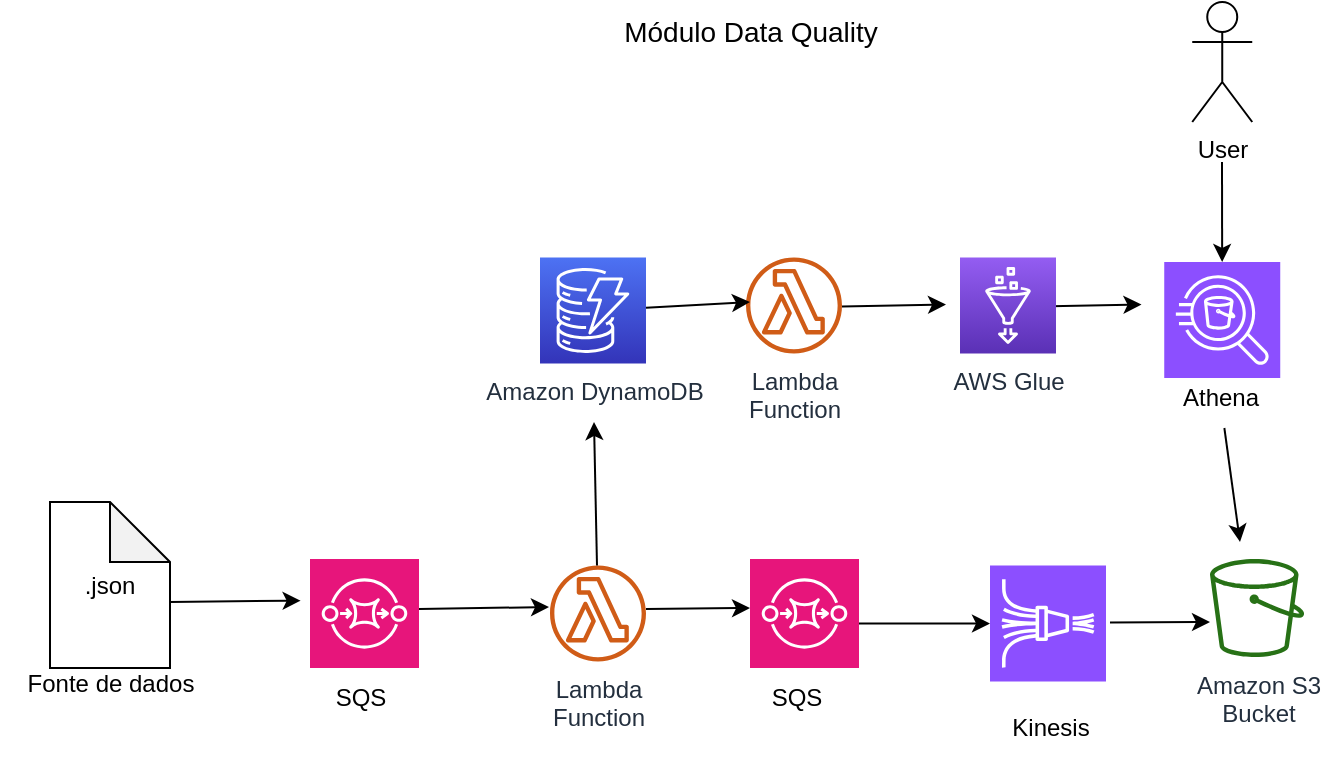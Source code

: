 <mxfile version="23.1.5" type="device">
  <diagram name="Página-1" id="dZrKRO0nS6iRf0OA7EaC">
    <mxGraphModel dx="780" dy="1665" grid="1" gridSize="10" guides="1" tooltips="1" connect="1" arrows="1" fold="1" page="1" pageScale="1" pageWidth="827" pageHeight="1169" math="0" shadow="0">
      <root>
        <mxCell id="0" />
        <mxCell id="1" parent="0" />
        <mxCell id="C_DD_CyQaUzeVKJbldlR-2" value=".json" style="shape=note;whiteSpace=wrap;html=1;backgroundOutline=1;darkOpacity=0.05;" parent="1" vertex="1">
          <mxGeometry x="25" y="-860" width="60" height="83" as="geometry" />
        </mxCell>
        <mxCell id="C_DD_CyQaUzeVKJbldlR-3" value="Fonte de dados&lt;div&gt;&lt;br/&gt;&lt;/div&gt;" style="text;html=1;align=center;verticalAlign=middle;resizable=0;points=[];autosize=1;strokeColor=none;fillColor=none;" parent="1" vertex="1">
          <mxGeometry y="-782.5" width="110" height="40" as="geometry" />
        </mxCell>
        <mxCell id="C_DD_CyQaUzeVKJbldlR-7" value="Amazon S3&lt;br&gt;Bucket&lt;br&gt;" style="outlineConnect=0;fontColor=#232F3E;gradientColor=none;fillColor=#277116;strokeColor=none;dashed=0;verticalLabelPosition=bottom;verticalAlign=top;align=center;html=1;fontSize=12;fontStyle=0;aspect=fixed;pointerEvents=1;shape=mxgraph.aws4.bucket;labelBackgroundColor=#ffffff;" parent="1" vertex="1">
          <mxGeometry x="605" y="-831.5" width="47.12" height="49" as="geometry" />
        </mxCell>
        <mxCell id="C_DD_CyQaUzeVKJbldlR-8" value="Lambda&lt;br&gt;Function&lt;br&gt;" style="outlineConnect=0;fontColor=#232F3E;gradientColor=none;fillColor=#D05C17;strokeColor=none;dashed=0;verticalLabelPosition=bottom;verticalAlign=top;align=center;html=1;fontSize=12;fontStyle=0;aspect=fixed;pointerEvents=1;shape=mxgraph.aws4.lambda_function;labelBackgroundColor=#ffffff;" parent="1" vertex="1">
          <mxGeometry x="275" y="-828.25" width="48" height="48" as="geometry" />
        </mxCell>
        <mxCell id="C_DD_CyQaUzeVKJbldlR-9" value="Lambda&lt;br&gt;Function&lt;br&gt;" style="outlineConnect=0;fontColor=#232F3E;gradientColor=none;fillColor=#D05C17;strokeColor=none;dashed=0;verticalLabelPosition=bottom;verticalAlign=top;align=center;html=1;fontSize=12;fontStyle=0;aspect=fixed;pointerEvents=1;shape=mxgraph.aws4.lambda_function;labelBackgroundColor=#ffffff;" parent="1" vertex="1">
          <mxGeometry x="373" y="-982.25" width="48" height="48" as="geometry" />
        </mxCell>
        <mxCell id="C_DD_CyQaUzeVKJbldlR-10" value="Amazon DynamoDB" style="outlineConnect=0;fontColor=#232F3E;gradientColor=#4D72F3;gradientDirection=north;fillColor=#3334B9;strokeColor=#ffffff;dashed=0;verticalLabelPosition=bottom;verticalAlign=top;align=center;html=1;fontSize=12;fontStyle=0;aspect=fixed;shape=mxgraph.aws4.resourceIcon;resIcon=mxgraph.aws4.dynamodb;labelBackgroundColor=#ffffff;" parent="1" vertex="1">
          <mxGeometry x="270" y="-982.25" width="53" height="53" as="geometry" />
        </mxCell>
        <mxCell id="C_DD_CyQaUzeVKJbldlR-11" value="" style="sketch=0;points=[[0,0,0],[0.25,0,0],[0.5,0,0],[0.75,0,0],[1,0,0],[0,1,0],[0.25,1,0],[0.5,1,0],[0.75,1,0],[1,1,0],[0,0.25,0],[0,0.5,0],[0,0.75,0],[1,0.25,0],[1,0.5,0],[1,0.75,0]];outlineConnect=0;fontColor=#232F3E;fillColor=#8C4FFF;strokeColor=#ffffff;dashed=0;verticalLabelPosition=bottom;verticalAlign=top;align=center;html=1;fontSize=12;fontStyle=0;aspect=fixed;shape=mxgraph.aws4.resourceIcon;resIcon=mxgraph.aws4.athena;" parent="1" vertex="1">
          <mxGeometry x="582.12" y="-980" width="58" height="58" as="geometry" />
        </mxCell>
        <mxCell id="C_DD_CyQaUzeVKJbldlR-13" value="Athena" style="text;html=1;align=center;verticalAlign=middle;resizable=0;points=[];autosize=1;strokeColor=none;fillColor=none;" parent="1" vertex="1">
          <mxGeometry x="580.12" y="-927" width="60" height="30" as="geometry" />
        </mxCell>
        <mxCell id="C_DD_CyQaUzeVKJbldlR-14" value="" style="sketch=0;points=[[0,0,0],[0.25,0,0],[0.5,0,0],[0.75,0,0],[1,0,0],[0,1,0],[0.25,1,0],[0.5,1,0],[0.75,1,0],[1,1,0],[0,0.25,0],[0,0.5,0],[0,0.75,0],[1,0.25,0],[1,0.5,0],[1,0.75,0]];outlineConnect=0;fontColor=#232F3E;fillColor=#E7157B;strokeColor=#ffffff;dashed=0;verticalLabelPosition=bottom;verticalAlign=top;align=center;html=1;fontSize=12;fontStyle=0;aspect=fixed;shape=mxgraph.aws4.resourceIcon;resIcon=mxgraph.aws4.sqs;" parent="1" vertex="1">
          <mxGeometry x="155" y="-831.5" width="54.5" height="54.5" as="geometry" />
        </mxCell>
        <mxCell id="C_DD_CyQaUzeVKJbldlR-15" value="" style="sketch=0;points=[[0,0,0],[0.25,0,0],[0.5,0,0],[0.75,0,0],[1,0,0],[0,1,0],[0.25,1,0],[0.5,1,0],[0.75,1,0],[1,1,0],[0,0.25,0],[0,0.5,0],[0,0.75,0],[1,0.25,0],[1,0.5,0],[1,0.75,0]];outlineConnect=0;fontColor=#232F3E;fillColor=#E7157B;strokeColor=#ffffff;dashed=0;verticalLabelPosition=bottom;verticalAlign=top;align=center;html=1;fontSize=12;fontStyle=0;aspect=fixed;shape=mxgraph.aws4.resourceIcon;resIcon=mxgraph.aws4.sqs;" parent="1" vertex="1">
          <mxGeometry x="375" y="-831.5" width="54.5" height="54.5" as="geometry" />
        </mxCell>
        <mxCell id="C_DD_CyQaUzeVKJbldlR-16" value="SQS" style="text;html=1;align=center;verticalAlign=middle;resizable=0;points=[];autosize=1;strokeColor=none;fillColor=none;" parent="1" vertex="1">
          <mxGeometry x="155" y="-777" width="50" height="30" as="geometry" />
        </mxCell>
        <mxCell id="C_DD_CyQaUzeVKJbldlR-17" value="SQS" style="text;html=1;align=center;verticalAlign=middle;resizable=0;points=[];autosize=1;strokeColor=none;fillColor=none;" parent="1" vertex="1">
          <mxGeometry x="373" y="-777" width="50" height="30" as="geometry" />
        </mxCell>
        <mxCell id="C_DD_CyQaUzeVKJbldlR-20" value="" style="sketch=0;points=[[0,0,0],[0.25,0,0],[0.5,0,0],[0.75,0,0],[1,0,0],[0,1,0],[0.25,1,0],[0.5,1,0],[0.75,1,0],[1,1,0],[0,0.25,0],[0,0.5,0],[0,0.75,0],[1,0.25,0],[1,0.5,0],[1,0.75,0]];outlineConnect=0;fontColor=#232F3E;fillColor=#8C4FFF;strokeColor=#ffffff;dashed=0;verticalLabelPosition=bottom;verticalAlign=top;align=center;html=1;fontSize=12;fontStyle=0;aspect=fixed;shape=mxgraph.aws4.resourceIcon;resIcon=mxgraph.aws4.kinesis_data_firehose;" parent="1" vertex="1">
          <mxGeometry x="495" y="-828.25" width="58" height="58" as="geometry" />
        </mxCell>
        <mxCell id="C_DD_CyQaUzeVKJbldlR-21" value="Kinesis" style="text;html=1;align=center;verticalAlign=middle;resizable=0;points=[];autosize=1;strokeColor=none;fillColor=none;" parent="1" vertex="1">
          <mxGeometry x="495" y="-762" width="60" height="30" as="geometry" />
        </mxCell>
        <mxCell id="C_DD_CyQaUzeVKJbldlR-24" value="" style="endArrow=classic;html=1;rounded=0;entryX=-0.086;entryY=0.382;entryDx=0;entryDy=0;entryPerimeter=0;" parent="1" target="C_DD_CyQaUzeVKJbldlR-14" edge="1">
          <mxGeometry width="50" height="50" relative="1" as="geometry">
            <mxPoint x="85" y="-810" as="sourcePoint" />
            <mxPoint x="135" y="-860" as="targetPoint" />
          </mxGeometry>
        </mxCell>
        <mxCell id="C_DD_CyQaUzeVKJbldlR-25" value="" style="endArrow=classic;html=1;rounded=0;entryX=-0.086;entryY=0.382;entryDx=0;entryDy=0;entryPerimeter=0;" parent="1" edge="1">
          <mxGeometry width="50" height="50" relative="1" as="geometry">
            <mxPoint x="209.5" y="-806.5" as="sourcePoint" />
            <mxPoint x="274.5" y="-807.5" as="targetPoint" />
          </mxGeometry>
        </mxCell>
        <mxCell id="C_DD_CyQaUzeVKJbldlR-26" value="" style="endArrow=classic;html=1;rounded=0;" parent="1" edge="1">
          <mxGeometry width="50" height="50" relative="1" as="geometry">
            <mxPoint x="323" y="-806.5" as="sourcePoint" />
            <mxPoint x="375" y="-807" as="targetPoint" />
          </mxGeometry>
        </mxCell>
        <mxCell id="C_DD_CyQaUzeVKJbldlR-28" value="" style="endArrow=classic;html=1;rounded=0;entryX=0;entryY=0.5;entryDx=0;entryDy=0;entryPerimeter=0;" parent="1" target="C_DD_CyQaUzeVKJbldlR-20" edge="1">
          <mxGeometry width="50" height="50" relative="1" as="geometry">
            <mxPoint x="429.5" y="-799.25" as="sourcePoint" />
            <mxPoint x="481.5" y="-799.75" as="targetPoint" />
          </mxGeometry>
        </mxCell>
        <mxCell id="C_DD_CyQaUzeVKJbldlR-29" value="" style="endArrow=classic;html=1;rounded=0;" parent="1" edge="1">
          <mxGeometry width="50" height="50" relative="1" as="geometry">
            <mxPoint x="555" y="-799.75" as="sourcePoint" />
            <mxPoint x="605" y="-800" as="targetPoint" />
          </mxGeometry>
        </mxCell>
        <mxCell id="C_DD_CyQaUzeVKJbldlR-30" value="" style="endArrow=classic;html=1;rounded=0;" parent="1" source="C_DD_CyQaUzeVKJbldlR-8" edge="1">
          <mxGeometry width="50" height="50" relative="1" as="geometry">
            <mxPoint x="335" y="-870" as="sourcePoint" />
            <mxPoint x="297" y="-900" as="targetPoint" />
          </mxGeometry>
        </mxCell>
        <mxCell id="C_DD_CyQaUzeVKJbldlR-31" value="" style="endArrow=classic;html=1;rounded=0;" parent="1" edge="1">
          <mxGeometry width="50" height="50" relative="1" as="geometry">
            <mxPoint x="421" y="-957.75" as="sourcePoint" />
            <mxPoint x="473" y="-958.75" as="targetPoint" />
          </mxGeometry>
        </mxCell>
        <mxCell id="C_DD_CyQaUzeVKJbldlR-34" value="" style="endArrow=classic;html=1;rounded=0;" parent="1" edge="1">
          <mxGeometry width="50" height="50" relative="1" as="geometry">
            <mxPoint x="518.75" y="-957.75" as="sourcePoint" />
            <mxPoint x="570.75" y="-958.75" as="targetPoint" />
          </mxGeometry>
        </mxCell>
        <mxCell id="C_DD_CyQaUzeVKJbldlR-35" value="" style="endArrow=classic;html=1;rounded=0;entryX=-0.086;entryY=0.382;entryDx=0;entryDy=0;entryPerimeter=0;" parent="1" source="C_DD_CyQaUzeVKJbldlR-10" edge="1">
          <mxGeometry width="50" height="50" relative="1" as="geometry">
            <mxPoint x="335" y="-960" as="sourcePoint" />
            <mxPoint x="375" y="-960" as="targetPoint" />
          </mxGeometry>
        </mxCell>
        <mxCell id="C_DD_CyQaUzeVKJbldlR-37" value="User&lt;div&gt;&lt;br/&gt;&lt;/div&gt;" style="shape=umlActor;verticalLabelPosition=bottom;verticalAlign=top;html=1;outlineConnect=0;" parent="1" vertex="1">
          <mxGeometry x="596.12" y="-1110" width="30" height="60" as="geometry" />
        </mxCell>
        <mxCell id="C_DD_CyQaUzeVKJbldlR-38" value="" style="endArrow=classic;html=1;rounded=0;" parent="1" target="C_DD_CyQaUzeVKJbldlR-11" edge="1">
          <mxGeometry width="50" height="50" relative="1" as="geometry">
            <mxPoint x="611" y="-1030" as="sourcePoint" />
            <mxPoint x="385" y="-920" as="targetPoint" />
            <Array as="points" />
          </mxGeometry>
        </mxCell>
        <mxCell id="C_DD_CyQaUzeVKJbldlR-39" value="&lt;font style=&quot;font-size: 14px;&quot;&gt;Módulo Data Quality&lt;/font&gt;" style="text;html=1;align=center;verticalAlign=middle;resizable=0;points=[];autosize=1;strokeColor=none;fillColor=none;" parent="1" vertex="1">
          <mxGeometry x="300" y="-1110" width="150" height="30" as="geometry" />
        </mxCell>
        <mxCell id="zkp8-0haUbsxbjIfJwBx-1" value="AWS Glue" style="outlineConnect=0;fontColor=#232F3E;gradientColor=#945DF2;gradientDirection=north;fillColor=#5A30B5;strokeColor=#ffffff;dashed=0;verticalLabelPosition=bottom;verticalAlign=top;align=center;html=1;fontSize=12;fontStyle=0;aspect=fixed;shape=mxgraph.aws4.resourceIcon;resIcon=mxgraph.aws4.glue;labelBackgroundColor=#ffffff;" parent="1" vertex="1">
          <mxGeometry x="480" y="-982.25" width="48" height="48" as="geometry" />
        </mxCell>
        <mxCell id="vq_iKciCngJMPQhDk-wm-1" value="" style="endArrow=classic;html=1;rounded=0;" edge="1" parent="1" source="C_DD_CyQaUzeVKJbldlR-13">
          <mxGeometry width="50" height="50" relative="1" as="geometry">
            <mxPoint x="380" y="-880" as="sourcePoint" />
            <mxPoint x="620" y="-840" as="targetPoint" />
          </mxGeometry>
        </mxCell>
      </root>
    </mxGraphModel>
  </diagram>
</mxfile>
